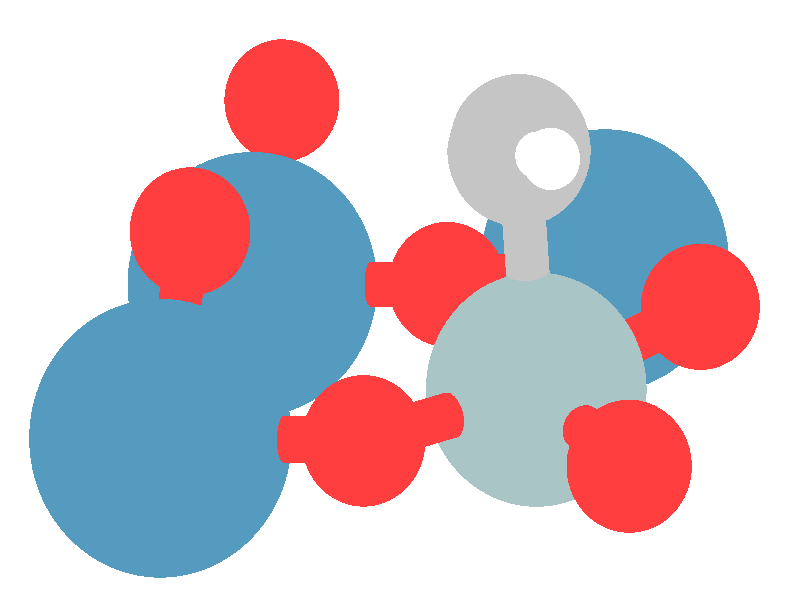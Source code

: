 #include "colors.inc"
#include "finish.inc"

global_settings {assumed_gamma 1 max_trace_level 6}
background {color White}
camera {perspective
  right -7.11*x up 5.02*y
  direction 50.00*z
  location <0,0,50.00> look_at <0,0,0>}
light_source {<  2.00,   3.00,  40.00> color White
  area_light <0.70, 0, 0>, <0, 0.70, 0>, 3, 3
  adaptive 1 jitter}

#declare simple = finish {phong 0.7}
#declare pale = finish {ambient .5 diffuse .85 roughness .001 specular 0.200 }
#declare intermediate = finish {ambient 0.3 diffuse 0.6 specular 0.10 roughness 0.04 }
#declare vmd = finish {ambient .0 diffuse .65 phong 0.1 phong_size 40. specular 0.500 }
#declare jmol = finish {ambient .2 diffuse .6 specular 1 roughness .001 metallic}
#declare ase2 = finish {ambient 0.05 brilliance 3 diffuse 0.6 metallic specular 0.70 roughness 0.04 reflection 0.15}
#declare ase3 = finish {ambient .15 brilliance 2 diffuse .6 metallic specular 1. roughness .001 reflection .0}
#declare glass = finish {ambient .05 diffuse .3 specular 1. roughness .001}
#declare glass2 = finish {ambient .0 diffuse .3 specular 1. reflection .25 roughness .001}
#declare Rcell = 0.100;
#declare Rbond = 0.200;

#macro atom(LOC, R, COL, TRANS, FIN)
  sphere{LOC, R texture{pigment{color COL transmit TRANS} finish{FIN}}}
#end
#macro constrain(LOC, R, COL, TRANS FIN)
union{torus{R, Rcell rotate 45*z texture{pigment{color COL transmit TRANS} finish{FIN}}}
      torus{R, Rcell rotate -45*z texture{pigment{color COL transmit TRANS} finish{FIN}}}
      translate LOC}
#end

atom(<  0.04,   1.60,  -1.20>, 0.26, rgb <1.00, 1.00, 1.00>, 0.0, ase3) // #0 
atom(<  1.34,   1.18,   0.00>, 0.26, rgb <1.00, 1.00, 1.00>, 0.0, ase3) // #1 
atom(<  1.79,   1.95,  -1.55>, 0.26, rgb <1.00, 1.00, 1.00>, 0.0, ase3) // #2 
atom(<  1.08,   1.28,  -1.06>, 0.65, rgb <0.56, 0.56, 0.56>, 0.0, ase3) // #3 
atom(<  2.83,  -0.06,  -3.02>, 0.56, rgb <1.00, 0.05, 0.05>, 0.0, ase3) // #4 
atom(<  2.05,  -1.40,  -0.33>, 0.56, rgb <1.00, 0.05, 0.05>, 0.0, ase3) // #5 
atom(<  0.45,   0.14,  -3.60>, 0.56, rgb <1.00, 0.05, 0.05>, 0.0, ase3) // #6 
atom(< -0.33,  -1.20,  -0.92>, 0.56, rgb <1.00, 0.05, 0.05>, 0.0, ase3) // #7 
atom(< -1.15,   1.83,  -4.80>, 0.56, rgb <1.00, 0.05, 0.05>, 0.0, ase3) // #8 
atom(< -1.95,   0.60,  -2.27>, 0.56, rgb <1.00, 0.05, 0.05>, 0.0, ase3) // #9 
atom(<  1.99,   0.36,  -4.63>, 1.20, rgb <0.09, 0.33, 0.53>, 0.0, ase3) // #10 
atom(< -1.42,   0.14,  -4.13>, 1.20, rgb <0.09, 0.33, 0.53>, 0.0, ase3) // #11 
atom(< -2.19,  -1.19,  -1.47>, 1.20, rgb <0.09, 0.33, 0.53>, 0.0, ase3) // #12 
atom(<  1.26,  -0.78,  -2.04>, 1.02, rgb <0.40, 0.56, 0.56>, 0.0, ase3) // #13 
cylinder {<  1.08,   1.28,  -1.06>, <  0.56,   1.44,  -1.13>, Rbond texture{pigment {color rgb <0.56, 0.56, 0.56> transmit 0.0} finish{ase3}}}
cylinder {<  0.04,   1.60,  -1.20>, <  0.56,   1.44,  -1.13>, Rbond texture{pigment {color rgb <1.00, 1.00, 1.00> transmit 0.0} finish{ase3}}}
cylinder {<  1.08,   1.28,  -1.06>, <  1.21,   1.23,  -0.53>, Rbond texture{pigment {color rgb <0.56, 0.56, 0.56> transmit 0.0} finish{ase3}}}
cylinder {<  1.34,   1.18,   0.00>, <  1.21,   1.23,  -0.53>, Rbond texture{pigment {color rgb <1.00, 1.00, 1.00> transmit 0.0} finish{ase3}}}
cylinder {<  1.08,   1.28,  -1.06>, <  1.43,   1.62,  -1.31>, Rbond texture{pigment {color rgb <0.56, 0.56, 0.56> transmit 0.0} finish{ase3}}}
cylinder {<  1.79,   1.95,  -1.55>, <  1.43,   1.62,  -1.31>, Rbond texture{pigment {color rgb <1.00, 1.00, 1.00> transmit 0.0} finish{ase3}}}
cylinder {<  1.99,   0.36,  -4.63>, <  2.41,   0.15,  -3.83>, Rbond texture{pigment {color rgb <0.09, 0.33, 0.53> transmit 0.0} finish{ase3}}}
cylinder {<  2.83,  -0.06,  -3.02>, <  2.41,   0.15,  -3.83>, Rbond texture{pigment {color rgb <1.00, 0.05, 0.05> transmit 0.0} finish{ase3}}}
cylinder {<  1.99,   0.36,  -4.63>, <  1.22,   0.25,  -4.12>, Rbond texture{pigment {color rgb <0.09, 0.33, 0.53> transmit 0.0} finish{ase3}}}
cylinder {<  0.45,   0.14,  -3.60>, <  1.22,   0.25,  -4.12>, Rbond texture{pigment {color rgb <1.00, 0.05, 0.05> transmit 0.0} finish{ase3}}}
cylinder {< -1.42,   0.14,  -4.13>, < -0.49,   0.14,  -3.86>, Rbond texture{pigment {color rgb <0.09, 0.33, 0.53> transmit 0.0} finish{ase3}}}
cylinder {<  0.45,   0.14,  -3.60>, < -0.49,   0.14,  -3.86>, Rbond texture{pigment {color rgb <1.00, 0.05, 0.05> transmit 0.0} finish{ase3}}}
cylinder {< -1.42,   0.14,  -4.13>, < -1.28,   0.98,  -4.47>, Rbond texture{pigment {color rgb <0.09, 0.33, 0.53> transmit 0.0} finish{ase3}}}
cylinder {< -1.15,   1.83,  -4.80>, < -1.28,   0.98,  -4.47>, Rbond texture{pigment {color rgb <1.00, 0.05, 0.05> transmit 0.0} finish{ase3}}}
cylinder {< -1.42,   0.14,  -4.13>, < -1.68,   0.37,  -3.20>, Rbond texture{pigment {color rgb <0.09, 0.33, 0.53> transmit 0.0} finish{ase3}}}
cylinder {< -1.95,   0.60,  -2.27>, < -1.68,   0.37,  -3.20>, Rbond texture{pigment {color rgb <1.00, 0.05, 0.05> transmit 0.0} finish{ase3}}}
cylinder {< -2.19,  -1.19,  -1.47>, < -1.26,  -1.19,  -1.19>, Rbond texture{pigment {color rgb <0.09, 0.33, 0.53> transmit 0.0} finish{ase3}}}
cylinder {< -0.33,  -1.20,  -0.92>, < -1.26,  -1.19,  -1.19>, Rbond texture{pigment {color rgb <1.00, 0.05, 0.05> transmit 0.0} finish{ase3}}}
cylinder {< -2.19,  -1.19,  -1.47>, < -2.07,  -0.29,  -1.87>, Rbond texture{pigment {color rgb <0.09, 0.33, 0.53> transmit 0.0} finish{ase3}}}
cylinder {< -1.95,   0.60,  -2.27>, < -2.07,  -0.29,  -1.87>, Rbond texture{pigment {color rgb <1.00, 0.05, 0.05> transmit 0.0} finish{ase3}}}
cylinder {<  1.26,  -0.78,  -2.04>, <  1.17,   0.25,  -1.55>, Rbond texture{pigment {color rgb <0.40, 0.56, 0.56> transmit 0.0} finish{ase3}}}
cylinder {<  1.08,   1.28,  -1.06>, <  1.17,   0.25,  -1.55>, Rbond texture{pigment {color rgb <0.56, 0.56, 0.56> transmit 0.0} finish{ase3}}}
cylinder {<  1.26,  -0.78,  -2.04>, <  2.05,  -0.42,  -2.53>, Rbond texture{pigment {color rgb <0.40, 0.56, 0.56> transmit 0.0} finish{ase3}}}
cylinder {<  2.83,  -0.06,  -3.02>, <  2.05,  -0.42,  -2.53>, Rbond texture{pigment {color rgb <1.00, 0.05, 0.05> transmit 0.0} finish{ase3}}}
cylinder {<  1.26,  -0.78,  -2.04>, <  1.66,  -1.09,  -1.18>, Rbond texture{pigment {color rgb <0.40, 0.56, 0.56> transmit 0.0} finish{ase3}}}
cylinder {<  2.05,  -1.40,  -0.33>, <  1.66,  -1.09,  -1.18>, Rbond texture{pigment {color rgb <1.00, 0.05, 0.05> transmit 0.0} finish{ase3}}}
cylinder {<  1.26,  -0.78,  -2.04>, <  0.86,  -0.32,  -2.82>, Rbond texture{pigment {color rgb <0.40, 0.56, 0.56> transmit 0.0} finish{ase3}}}
cylinder {<  0.45,   0.14,  -3.60>, <  0.86,  -0.32,  -2.82>, Rbond texture{pigment {color rgb <1.00, 0.05, 0.05> transmit 0.0} finish{ase3}}}
cylinder {<  1.26,  -0.78,  -2.04>, <  0.47,  -0.99,  -1.48>, Rbond texture{pigment {color rgb <0.40, 0.56, 0.56> transmit 0.0} finish{ase3}}}
cylinder {< -0.33,  -1.20,  -0.92>, <  0.47,  -0.99,  -1.48>, Rbond texture{pigment {color rgb <1.00, 0.05, 0.05> transmit 0.0} finish{ase3}}}
